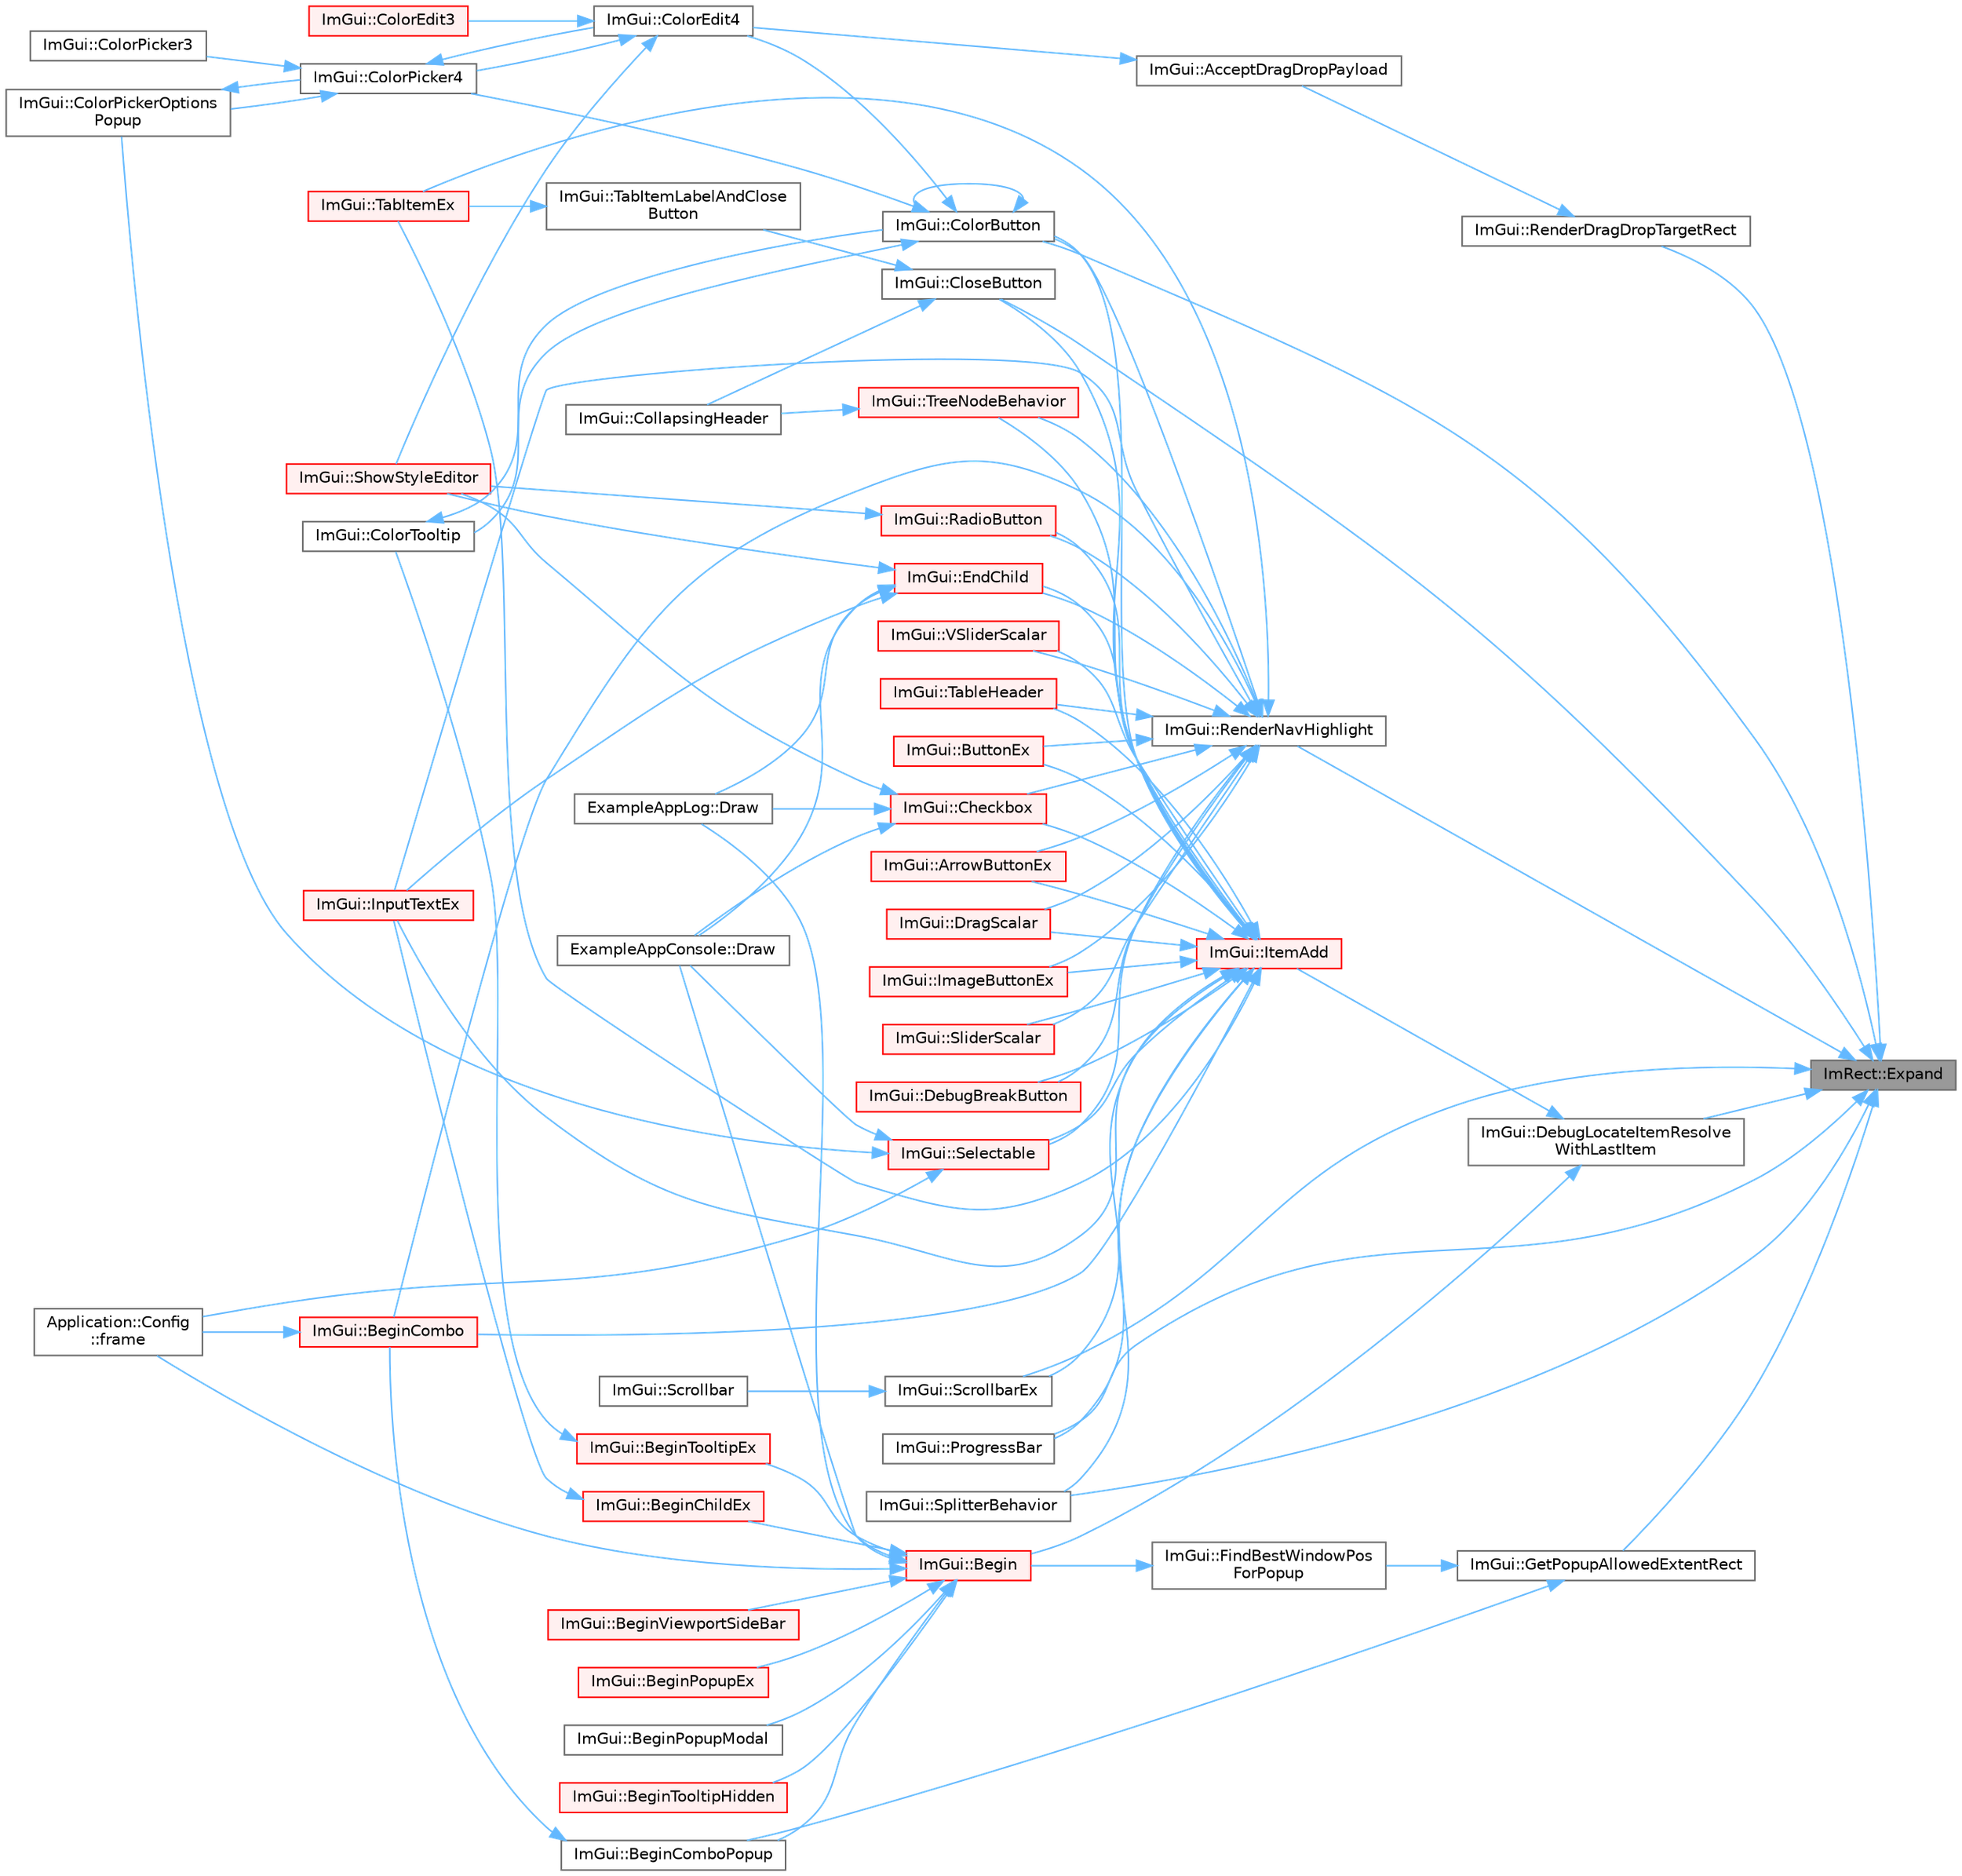 digraph "ImRect::Expand"
{
 // LATEX_PDF_SIZE
  bgcolor="transparent";
  edge [fontname=Helvetica,fontsize=10,labelfontname=Helvetica,labelfontsize=10];
  node [fontname=Helvetica,fontsize=10,shape=box,height=0.2,width=0.4];
  rankdir="RL";
  Node1 [id="Node000001",label="ImRect::Expand",height=0.2,width=0.4,color="gray40", fillcolor="grey60", style="filled", fontcolor="black",tooltip=" "];
  Node1 -> Node2 [id="edge1_Node000001_Node000002",dir="back",color="steelblue1",style="solid",tooltip=" "];
  Node2 [id="Node000002",label="ImGui::CloseButton",height=0.2,width=0.4,color="grey40", fillcolor="white", style="filled",URL="$namespace_im_gui.html#a4f6da873474094ce131edd2dcda98551",tooltip=" "];
  Node2 -> Node3 [id="edge2_Node000002_Node000003",dir="back",color="steelblue1",style="solid",tooltip=" "];
  Node3 [id="Node000003",label="ImGui::CollapsingHeader",height=0.2,width=0.4,color="grey40", fillcolor="white", style="filled",URL="$namespace_im_gui.html#a4d6e6e7a5ace0e5dbee3ea1926ddf049",tooltip=" "];
  Node2 -> Node4 [id="edge3_Node000002_Node000004",dir="back",color="steelblue1",style="solid",tooltip=" "];
  Node4 [id="Node000004",label="ImGui::TabItemLabelAndClose\lButton",height=0.2,width=0.4,color="grey40", fillcolor="white", style="filled",URL="$namespace_im_gui.html#abbdb2619721c7ecaca3fb03d9d905003",tooltip=" "];
  Node4 -> Node5 [id="edge4_Node000004_Node000005",dir="back",color="steelblue1",style="solid",tooltip=" "];
  Node5 [id="Node000005",label="ImGui::TabItemEx",height=0.2,width=0.4,color="red", fillcolor="#FFF0F0", style="filled",URL="$namespace_im_gui.html#a4e0986fc689e7855cd9a9099dc87dac5",tooltip=" "];
  Node1 -> Node10 [id="edge5_Node000001_Node000010",dir="back",color="steelblue1",style="solid",tooltip=" "];
  Node10 [id="Node000010",label="ImGui::ColorButton",height=0.2,width=0.4,color="grey40", fillcolor="white", style="filled",URL="$namespace_im_gui.html#ae2d7c8f37726810753d71d480f0af7f0",tooltip=" "];
  Node10 -> Node10 [id="edge6_Node000010_Node000010",dir="back",color="steelblue1",style="solid",tooltip=" "];
  Node10 -> Node11 [id="edge7_Node000010_Node000011",dir="back",color="steelblue1",style="solid",tooltip=" "];
  Node11 [id="Node000011",label="ImGui::ColorEdit4",height=0.2,width=0.4,color="grey40", fillcolor="white", style="filled",URL="$namespace_im_gui.html#ac3f45e2aa0b1d591cc8a2cdf8b566a45",tooltip=" "];
  Node11 -> Node12 [id="edge8_Node000011_Node000012",dir="back",color="steelblue1",style="solid",tooltip=" "];
  Node12 [id="Node000012",label="ImGui::ColorEdit3",height=0.2,width=0.4,color="red", fillcolor="#FFF0F0", style="filled",URL="$namespace_im_gui.html#a5afe76ba1c91f07363e40396e7df656e",tooltip=" "];
  Node11 -> Node14 [id="edge9_Node000011_Node000014",dir="back",color="steelblue1",style="solid",tooltip=" "];
  Node14 [id="Node000014",label="ImGui::ColorPicker4",height=0.2,width=0.4,color="grey40", fillcolor="white", style="filled",URL="$namespace_im_gui.html#a3d5aae9e0a14aa051d5a799abbe97b32",tooltip=" "];
  Node14 -> Node11 [id="edge10_Node000014_Node000011",dir="back",color="steelblue1",style="solid",tooltip=" "];
  Node14 -> Node15 [id="edge11_Node000014_Node000015",dir="back",color="steelblue1",style="solid",tooltip=" "];
  Node15 [id="Node000015",label="ImGui::ColorPicker3",height=0.2,width=0.4,color="grey40", fillcolor="white", style="filled",URL="$namespace_im_gui.html#a2a2a98cb9a17b18702be6b954670b388",tooltip=" "];
  Node14 -> Node16 [id="edge12_Node000014_Node000016",dir="back",color="steelblue1",style="solid",tooltip=" "];
  Node16 [id="Node000016",label="ImGui::ColorPickerOptions\lPopup",height=0.2,width=0.4,color="grey40", fillcolor="white", style="filled",URL="$namespace_im_gui.html#a6d112eeb6d8ffdebbc9d9a8c66babbee",tooltip=" "];
  Node16 -> Node14 [id="edge13_Node000016_Node000014",dir="back",color="steelblue1",style="solid",tooltip=" "];
  Node11 -> Node7 [id="edge14_Node000011_Node000007",dir="back",color="steelblue1",style="solid",tooltip=" "];
  Node7 [id="Node000007",label="ImGui::ShowStyleEditor",height=0.2,width=0.4,color="red", fillcolor="#FFF0F0", style="filled",URL="$namespace_im_gui.html#ab2eb3dec78d054fe3feab1c091ec5de5",tooltip=" "];
  Node10 -> Node14 [id="edge15_Node000010_Node000014",dir="back",color="steelblue1",style="solid",tooltip=" "];
  Node10 -> Node17 [id="edge16_Node000010_Node000017",dir="back",color="steelblue1",style="solid",tooltip=" "];
  Node17 [id="Node000017",label="ImGui::ColorTooltip",height=0.2,width=0.4,color="grey40", fillcolor="white", style="filled",URL="$namespace_im_gui.html#afad90b366b6471e3b13175c0ebeb26c8",tooltip=" "];
  Node17 -> Node10 [id="edge17_Node000017_Node000010",dir="back",color="steelblue1",style="solid",tooltip=" "];
  Node1 -> Node18 [id="edge18_Node000001_Node000018",dir="back",color="steelblue1",style="solid",tooltip=" "];
  Node18 [id="Node000018",label="ImGui::DebugLocateItemResolve\lWithLastItem",height=0.2,width=0.4,color="grey40", fillcolor="white", style="filled",URL="$namespace_im_gui.html#ae8ab0d7dfc90af8e82db3ed9e7829219",tooltip=" "];
  Node18 -> Node19 [id="edge19_Node000018_Node000019",dir="back",color="steelblue1",style="solid",tooltip=" "];
  Node19 [id="Node000019",label="ImGui::Begin",height=0.2,width=0.4,color="red", fillcolor="#FFF0F0", style="filled",URL="$namespace_im_gui.html#a581e58db0bc930bafa4a5d23093a2b99",tooltip=" "];
  Node19 -> Node20 [id="edge20_Node000019_Node000020",dir="back",color="steelblue1",style="solid",tooltip=" "];
  Node20 [id="Node000020",label="ImGui::BeginChildEx",height=0.2,width=0.4,color="red", fillcolor="#FFF0F0", style="filled",URL="$namespace_im_gui.html#ac36ecce0443f0b45a48484d85f653ae2",tooltip=" "];
  Node20 -> Node35 [id="edge21_Node000020_Node000035",dir="back",color="steelblue1",style="solid",tooltip=" "];
  Node35 [id="Node000035",label="ImGui::InputTextEx",height=0.2,width=0.4,color="red", fillcolor="#FFF0F0", style="filled",URL="$namespace_im_gui.html#af89af17ecc11653f25fea1e50e195de6",tooltip=" "];
  Node19 -> Node84 [id="edge22_Node000019_Node000084",dir="back",color="steelblue1",style="solid",tooltip=" "];
  Node84 [id="Node000084",label="ImGui::BeginComboPopup",height=0.2,width=0.4,color="grey40", fillcolor="white", style="filled",URL="$namespace_im_gui.html#a6ecb51142fcb72cd19ff002c3a7d8e25",tooltip=" "];
  Node84 -> Node85 [id="edge23_Node000084_Node000085",dir="back",color="steelblue1",style="solid",tooltip=" "];
  Node85 [id="Node000085",label="ImGui::BeginCombo",height=0.2,width=0.4,color="red", fillcolor="#FFF0F0", style="filled",URL="$namespace_im_gui.html#aa895095bdc7a2907375c555e245575ea",tooltip=" "];
  Node85 -> Node38 [id="edge24_Node000085_Node000038",dir="back",color="steelblue1",style="solid",tooltip=" "];
  Node38 [id="Node000038",label="Application::Config\l::frame",height=0.2,width=0.4,color="grey40", fillcolor="white", style="filled",URL="$class_application_1_1_config.html#a291cc3a874949e121dcf83a3f90681bc",tooltip=" "];
  Node19 -> Node88 [id="edge25_Node000019_Node000088",dir="back",color="steelblue1",style="solid",tooltip=" "];
  Node88 [id="Node000088",label="ImGui::BeginPopupEx",height=0.2,width=0.4,color="red", fillcolor="#FFF0F0", style="filled",URL="$namespace_im_gui.html#a89da3a22300e8293257b6cfdf1b83b7a",tooltip=" "];
  Node19 -> Node108 [id="edge26_Node000019_Node000108",dir="back",color="steelblue1",style="solid",tooltip=" "];
  Node108 [id="Node000108",label="ImGui::BeginPopupModal",height=0.2,width=0.4,color="grey40", fillcolor="white", style="filled",URL="$namespace_im_gui.html#a6d840f615c198c2342968f733fda11b3",tooltip=" "];
  Node19 -> Node109 [id="edge27_Node000019_Node000109",dir="back",color="steelblue1",style="solid",tooltip=" "];
  Node109 [id="Node000109",label="ImGui::BeginTooltipEx",height=0.2,width=0.4,color="red", fillcolor="#FFF0F0", style="filled",URL="$namespace_im_gui.html#a18b17a0b20c3f2a16068b84210cfded4",tooltip=" "];
  Node109 -> Node17 [id="edge28_Node000109_Node000017",dir="back",color="steelblue1",style="solid",tooltip=" "];
  Node19 -> Node133 [id="edge29_Node000019_Node000133",dir="back",color="steelblue1",style="solid",tooltip=" "];
  Node133 [id="Node000133",label="ImGui::BeginTooltipHidden",height=0.2,width=0.4,color="red", fillcolor="#FFF0F0", style="filled",URL="$namespace_im_gui.html#a2c44a13b5e210dbfc7de98024c25db8e",tooltip=" "];
  Node19 -> Node134 [id="edge30_Node000019_Node000134",dir="back",color="steelblue1",style="solid",tooltip=" "];
  Node134 [id="Node000134",label="ImGui::BeginViewportSideBar",height=0.2,width=0.4,color="red", fillcolor="#FFF0F0", style="filled",URL="$namespace_im_gui.html#a4216382dd5ad6c17e183f9f894db2e15",tooltip=" "];
  Node19 -> Node26 [id="edge31_Node000019_Node000026",dir="back",color="steelblue1",style="solid",tooltip=" "];
  Node26 [id="Node000026",label="ExampleAppConsole::Draw",height=0.2,width=0.4,color="grey40", fillcolor="white", style="filled",URL="$struct_example_app_console.html#a0518a09c7e8648dd52c7c06df19ac17a",tooltip=" "];
  Node19 -> Node27 [id="edge32_Node000019_Node000027",dir="back",color="steelblue1",style="solid",tooltip=" "];
  Node27 [id="Node000027",label="ExampleAppLog::Draw",height=0.2,width=0.4,color="grey40", fillcolor="white", style="filled",URL="$struct_example_app_log.html#a5ad3a4bdb89171b84aeaff96948a1f77",tooltip=" "];
  Node19 -> Node38 [id="edge33_Node000019_Node000038",dir="back",color="steelblue1",style="solid",tooltip=" "];
  Node18 -> Node139 [id="edge34_Node000018_Node000139",dir="back",color="steelblue1",style="solid",tooltip=" "];
  Node139 [id="Node000139",label="ImGui::ItemAdd",height=0.2,width=0.4,color="red", fillcolor="#FFF0F0", style="filled",URL="$namespace_im_gui.html#a5de8ecd4c80efdca1af7329a2a48121c",tooltip=" "];
  Node139 -> Node140 [id="edge35_Node000139_Node000140",dir="back",color="steelblue1",style="solid",tooltip=" "];
  Node140 [id="Node000140",label="ImGui::ArrowButtonEx",height=0.2,width=0.4,color="red", fillcolor="#FFF0F0", style="filled",URL="$namespace_im_gui.html#ab05ee8e53f29fbb84942a494f2ac3292",tooltip=" "];
  Node139 -> Node85 [id="edge36_Node000139_Node000085",dir="back",color="steelblue1",style="solid",tooltip=" "];
  Node139 -> Node151 [id="edge37_Node000139_Node000151",dir="back",color="steelblue1",style="solid",tooltip=" "];
  Node151 [id="Node000151",label="ImGui::ButtonEx",height=0.2,width=0.4,color="red", fillcolor="#FFF0F0", style="filled",URL="$namespace_im_gui.html#ae479220c66b039874c6e4c9e9b22849f",tooltip=" "];
  Node139 -> Node155 [id="edge38_Node000139_Node000155",dir="back",color="steelblue1",style="solid",tooltip=" "];
  Node155 [id="Node000155",label="ImGui::Checkbox",height=0.2,width=0.4,color="red", fillcolor="#FFF0F0", style="filled",URL="$namespace_im_gui.html#a57d73c1d0ef807fef734d91024092027",tooltip=" "];
  Node155 -> Node26 [id="edge39_Node000155_Node000026",dir="back",color="steelblue1",style="solid",tooltip=" "];
  Node155 -> Node27 [id="edge40_Node000155_Node000027",dir="back",color="steelblue1",style="solid",tooltip=" "];
  Node155 -> Node7 [id="edge41_Node000155_Node000007",dir="back",color="steelblue1",style="solid",tooltip=" "];
  Node139 -> Node2 [id="edge42_Node000139_Node000002",dir="back",color="steelblue1",style="solid",tooltip=" "];
  Node139 -> Node10 [id="edge43_Node000139_Node000010",dir="back",color="steelblue1",style="solid",tooltip=" "];
  Node139 -> Node112 [id="edge44_Node000139_Node000112",dir="back",color="steelblue1",style="solid",tooltip=" "];
  Node112 [id="Node000112",label="ImGui::DebugBreakButton",height=0.2,width=0.4,color="red", fillcolor="#FFF0F0", style="filled",URL="$namespace_im_gui.html#ac2e737b701b4d252a54006a4c4214928",tooltip=" "];
  Node139 -> Node58 [id="edge45_Node000139_Node000058",dir="back",color="steelblue1",style="solid",tooltip=" "];
  Node58 [id="Node000058",label="ImGui::DragScalar",height=0.2,width=0.4,color="red", fillcolor="#FFF0F0", style="filled",URL="$namespace_im_gui.html#a17d8926e8f44a6d00575b12081c51fe0",tooltip=" "];
  Node139 -> Node159 [id="edge46_Node000139_Node000159",dir="back",color="steelblue1",style="solid",tooltip=" "];
  Node159 [id="Node000159",label="ImGui::EndChild",height=0.2,width=0.4,color="red", fillcolor="#FFF0F0", style="filled",URL="$namespace_im_gui.html#af8de559a88c1442d6df8c1b04c86e997",tooltip=" "];
  Node159 -> Node26 [id="edge47_Node000159_Node000026",dir="back",color="steelblue1",style="solid",tooltip=" "];
  Node159 -> Node27 [id="edge48_Node000159_Node000027",dir="back",color="steelblue1",style="solid",tooltip=" "];
  Node159 -> Node35 [id="edge49_Node000159_Node000035",dir="back",color="steelblue1",style="solid",tooltip=" "];
  Node159 -> Node7 [id="edge50_Node000159_Node000007",dir="back",color="steelblue1",style="solid",tooltip=" "];
  Node139 -> Node178 [id="edge51_Node000139_Node000178",dir="back",color="steelblue1",style="solid",tooltip=" "];
  Node178 [id="Node000178",label="ImGui::ImageButtonEx",height=0.2,width=0.4,color="red", fillcolor="#FFF0F0", style="filled",URL="$namespace_im_gui.html#aa696e652d6c161dadfd12c4392d6b8ed",tooltip=" "];
  Node139 -> Node35 [id="edge52_Node000139_Node000035",dir="back",color="steelblue1",style="solid",tooltip=" "];
  Node139 -> Node184 [id="edge53_Node000139_Node000184",dir="back",color="steelblue1",style="solid",tooltip=" "];
  Node184 [id="Node000184",label="ImGui::ProgressBar",height=0.2,width=0.4,color="grey40", fillcolor="white", style="filled",URL="$namespace_im_gui.html#a412b0416ad68c0ac46e5d66805d911ff",tooltip=" "];
  Node139 -> Node185 [id="edge54_Node000139_Node000185",dir="back",color="steelblue1",style="solid",tooltip=" "];
  Node185 [id="Node000185",label="ImGui::RadioButton",height=0.2,width=0.4,color="red", fillcolor="#FFF0F0", style="filled",URL="$namespace_im_gui.html#a6b146763845cbad5a4144772279631bc",tooltip=" "];
  Node185 -> Node7 [id="edge55_Node000185_Node000007",dir="back",color="steelblue1",style="solid",tooltip=" "];
  Node139 -> Node187 [id="edge56_Node000139_Node000187",dir="back",color="steelblue1",style="solid",tooltip=" "];
  Node187 [id="Node000187",label="ImGui::ScrollbarEx",height=0.2,width=0.4,color="grey40", fillcolor="white", style="filled",URL="$namespace_im_gui.html#a35eab777db4f6cb0d5242fd6968dab73",tooltip=" "];
  Node187 -> Node188 [id="edge57_Node000187_Node000188",dir="back",color="steelblue1",style="solid",tooltip=" "];
  Node188 [id="Node000188",label="ImGui::Scrollbar",height=0.2,width=0.4,color="grey40", fillcolor="white", style="filled",URL="$namespace_im_gui.html#a54a5006faded850f626ab20bd34aea9e",tooltip=" "];
  Node139 -> Node189 [id="edge58_Node000139_Node000189",dir="back",color="steelblue1",style="solid",tooltip=" "];
  Node189 [id="Node000189",label="ImGui::Selectable",height=0.2,width=0.4,color="red", fillcolor="#FFF0F0", style="filled",URL="$namespace_im_gui.html#af98575238bda183a523df19fb447af60",tooltip=" "];
  Node189 -> Node16 [id="edge59_Node000189_Node000016",dir="back",color="steelblue1",style="solid",tooltip=" "];
  Node189 -> Node26 [id="edge60_Node000189_Node000026",dir="back",color="steelblue1",style="solid",tooltip=" "];
  Node189 -> Node38 [id="edge61_Node000189_Node000038",dir="back",color="steelblue1",style="solid",tooltip=" "];
  Node139 -> Node72 [id="edge62_Node000139_Node000072",dir="back",color="steelblue1",style="solid",tooltip=" "];
  Node72 [id="Node000072",label="ImGui::SliderScalar",height=0.2,width=0.4,color="red", fillcolor="#FFF0F0", style="filled",URL="$namespace_im_gui.html#afdd7faa9a69f75b8d674cdc207441bea",tooltip=" "];
  Node139 -> Node200 [id="edge63_Node000139_Node000200",dir="back",color="steelblue1",style="solid",tooltip=" "];
  Node200 [id="Node000200",label="ImGui::SplitterBehavior",height=0.2,width=0.4,color="grey40", fillcolor="white", style="filled",URL="$namespace_im_gui.html#a285913cd915ee715cd6a804e1b83814c",tooltip=" "];
  Node139 -> Node5 [id="edge64_Node000139_Node000005",dir="back",color="steelblue1",style="solid",tooltip=" "];
  Node139 -> Node122 [id="edge65_Node000139_Node000122",dir="back",color="steelblue1",style="solid",tooltip=" "];
  Node122 [id="Node000122",label="ImGui::TableHeader",height=0.2,width=0.4,color="red", fillcolor="#FFF0F0", style="filled",URL="$namespace_im_gui.html#ae51bc07bc518779f58def3c0e2d0045c",tooltip=" "];
  Node139 -> Node218 [id="edge66_Node000139_Node000218",dir="back",color="steelblue1",style="solid",tooltip=" "];
  Node218 [id="Node000218",label="ImGui::TreeNodeBehavior",height=0.2,width=0.4,color="red", fillcolor="#FFF0F0", style="filled",URL="$namespace_im_gui.html#a918eabf70d288e93b2519ee1eac2c0b4",tooltip=" "];
  Node218 -> Node3 [id="edge67_Node000218_Node000003",dir="back",color="steelblue1",style="solid",tooltip=" "];
  Node139 -> Node230 [id="edge68_Node000139_Node000230",dir="back",color="steelblue1",style="solid",tooltip=" "];
  Node230 [id="Node000230",label="ImGui::VSliderScalar",height=0.2,width=0.4,color="red", fillcolor="#FFF0F0", style="filled",URL="$namespace_im_gui.html#a6ad24ca37a530d43f9d1c727d94e4829",tooltip=" "];
  Node1 -> Node233 [id="edge69_Node000001_Node000233",dir="back",color="steelblue1",style="solid",tooltip=" "];
  Node233 [id="Node000233",label="ImGui::GetPopupAllowedExtentRect",height=0.2,width=0.4,color="grey40", fillcolor="white", style="filled",URL="$namespace_im_gui.html#a7204f5be9c8656e604ab88aa9158513c",tooltip=" "];
  Node233 -> Node84 [id="edge70_Node000233_Node000084",dir="back",color="steelblue1",style="solid",tooltip=" "];
  Node233 -> Node234 [id="edge71_Node000233_Node000234",dir="back",color="steelblue1",style="solid",tooltip=" "];
  Node234 [id="Node000234",label="ImGui::FindBestWindowPos\lForPopup",height=0.2,width=0.4,color="grey40", fillcolor="white", style="filled",URL="$namespace_im_gui.html#a310ff87cbe678e2c632bf1f5577a7fbd",tooltip=" "];
  Node234 -> Node19 [id="edge72_Node000234_Node000019",dir="back",color="steelblue1",style="solid",tooltip=" "];
  Node1 -> Node184 [id="edge73_Node000001_Node000184",dir="back",color="steelblue1",style="solid",tooltip=" "];
  Node1 -> Node235 [id="edge74_Node000001_Node000235",dir="back",color="steelblue1",style="solid",tooltip=" "];
  Node235 [id="Node000235",label="ImGui::RenderDragDropTargetRect",height=0.2,width=0.4,color="grey40", fillcolor="white", style="filled",URL="$namespace_im_gui.html#a243a62fece1096c59442bba21f0aa736",tooltip=" "];
  Node235 -> Node236 [id="edge75_Node000235_Node000236",dir="back",color="steelblue1",style="solid",tooltip=" "];
  Node236 [id="Node000236",label="ImGui::AcceptDragDropPayload",height=0.2,width=0.4,color="grey40", fillcolor="white", style="filled",URL="$namespace_im_gui.html#a5e0dac39e249bf50e2ae96dc4a97cb18",tooltip=" "];
  Node236 -> Node11 [id="edge76_Node000236_Node000011",dir="back",color="steelblue1",style="solid",tooltip=" "];
  Node1 -> Node237 [id="edge77_Node000001_Node000237",dir="back",color="steelblue1",style="solid",tooltip=" "];
  Node237 [id="Node000237",label="ImGui::RenderNavHighlight",height=0.2,width=0.4,color="grey40", fillcolor="white", style="filled",URL="$namespace_im_gui.html#add2e040b97eeb0857dc7d02876b07b72",tooltip=" "];
  Node237 -> Node140 [id="edge78_Node000237_Node000140",dir="back",color="steelblue1",style="solid",tooltip=" "];
  Node237 -> Node85 [id="edge79_Node000237_Node000085",dir="back",color="steelblue1",style="solid",tooltip=" "];
  Node237 -> Node151 [id="edge80_Node000237_Node000151",dir="back",color="steelblue1",style="solid",tooltip=" "];
  Node237 -> Node155 [id="edge81_Node000237_Node000155",dir="back",color="steelblue1",style="solid",tooltip=" "];
  Node237 -> Node10 [id="edge82_Node000237_Node000010",dir="back",color="steelblue1",style="solid",tooltip=" "];
  Node237 -> Node112 [id="edge83_Node000237_Node000112",dir="back",color="steelblue1",style="solid",tooltip=" "];
  Node237 -> Node58 [id="edge84_Node000237_Node000058",dir="back",color="steelblue1",style="solid",tooltip=" "];
  Node237 -> Node159 [id="edge85_Node000237_Node000159",dir="back",color="steelblue1",style="solid",tooltip=" "];
  Node237 -> Node178 [id="edge86_Node000237_Node000178",dir="back",color="steelblue1",style="solid",tooltip=" "];
  Node237 -> Node35 [id="edge87_Node000237_Node000035",dir="back",color="steelblue1",style="solid",tooltip=" "];
  Node237 -> Node185 [id="edge88_Node000237_Node000185",dir="back",color="steelblue1",style="solid",tooltip=" "];
  Node237 -> Node189 [id="edge89_Node000237_Node000189",dir="back",color="steelblue1",style="solid",tooltip=" "];
  Node237 -> Node72 [id="edge90_Node000237_Node000072",dir="back",color="steelblue1",style="solid",tooltip=" "];
  Node237 -> Node5 [id="edge91_Node000237_Node000005",dir="back",color="steelblue1",style="solid",tooltip=" "];
  Node237 -> Node122 [id="edge92_Node000237_Node000122",dir="back",color="steelblue1",style="solid",tooltip=" "];
  Node237 -> Node218 [id="edge93_Node000237_Node000218",dir="back",color="steelblue1",style="solid",tooltip=" "];
  Node237 -> Node230 [id="edge94_Node000237_Node000230",dir="back",color="steelblue1",style="solid",tooltip=" "];
  Node1 -> Node187 [id="edge95_Node000001_Node000187",dir="back",color="steelblue1",style="solid",tooltip=" "];
  Node1 -> Node200 [id="edge96_Node000001_Node000200",dir="back",color="steelblue1",style="solid",tooltip=" "];
}
